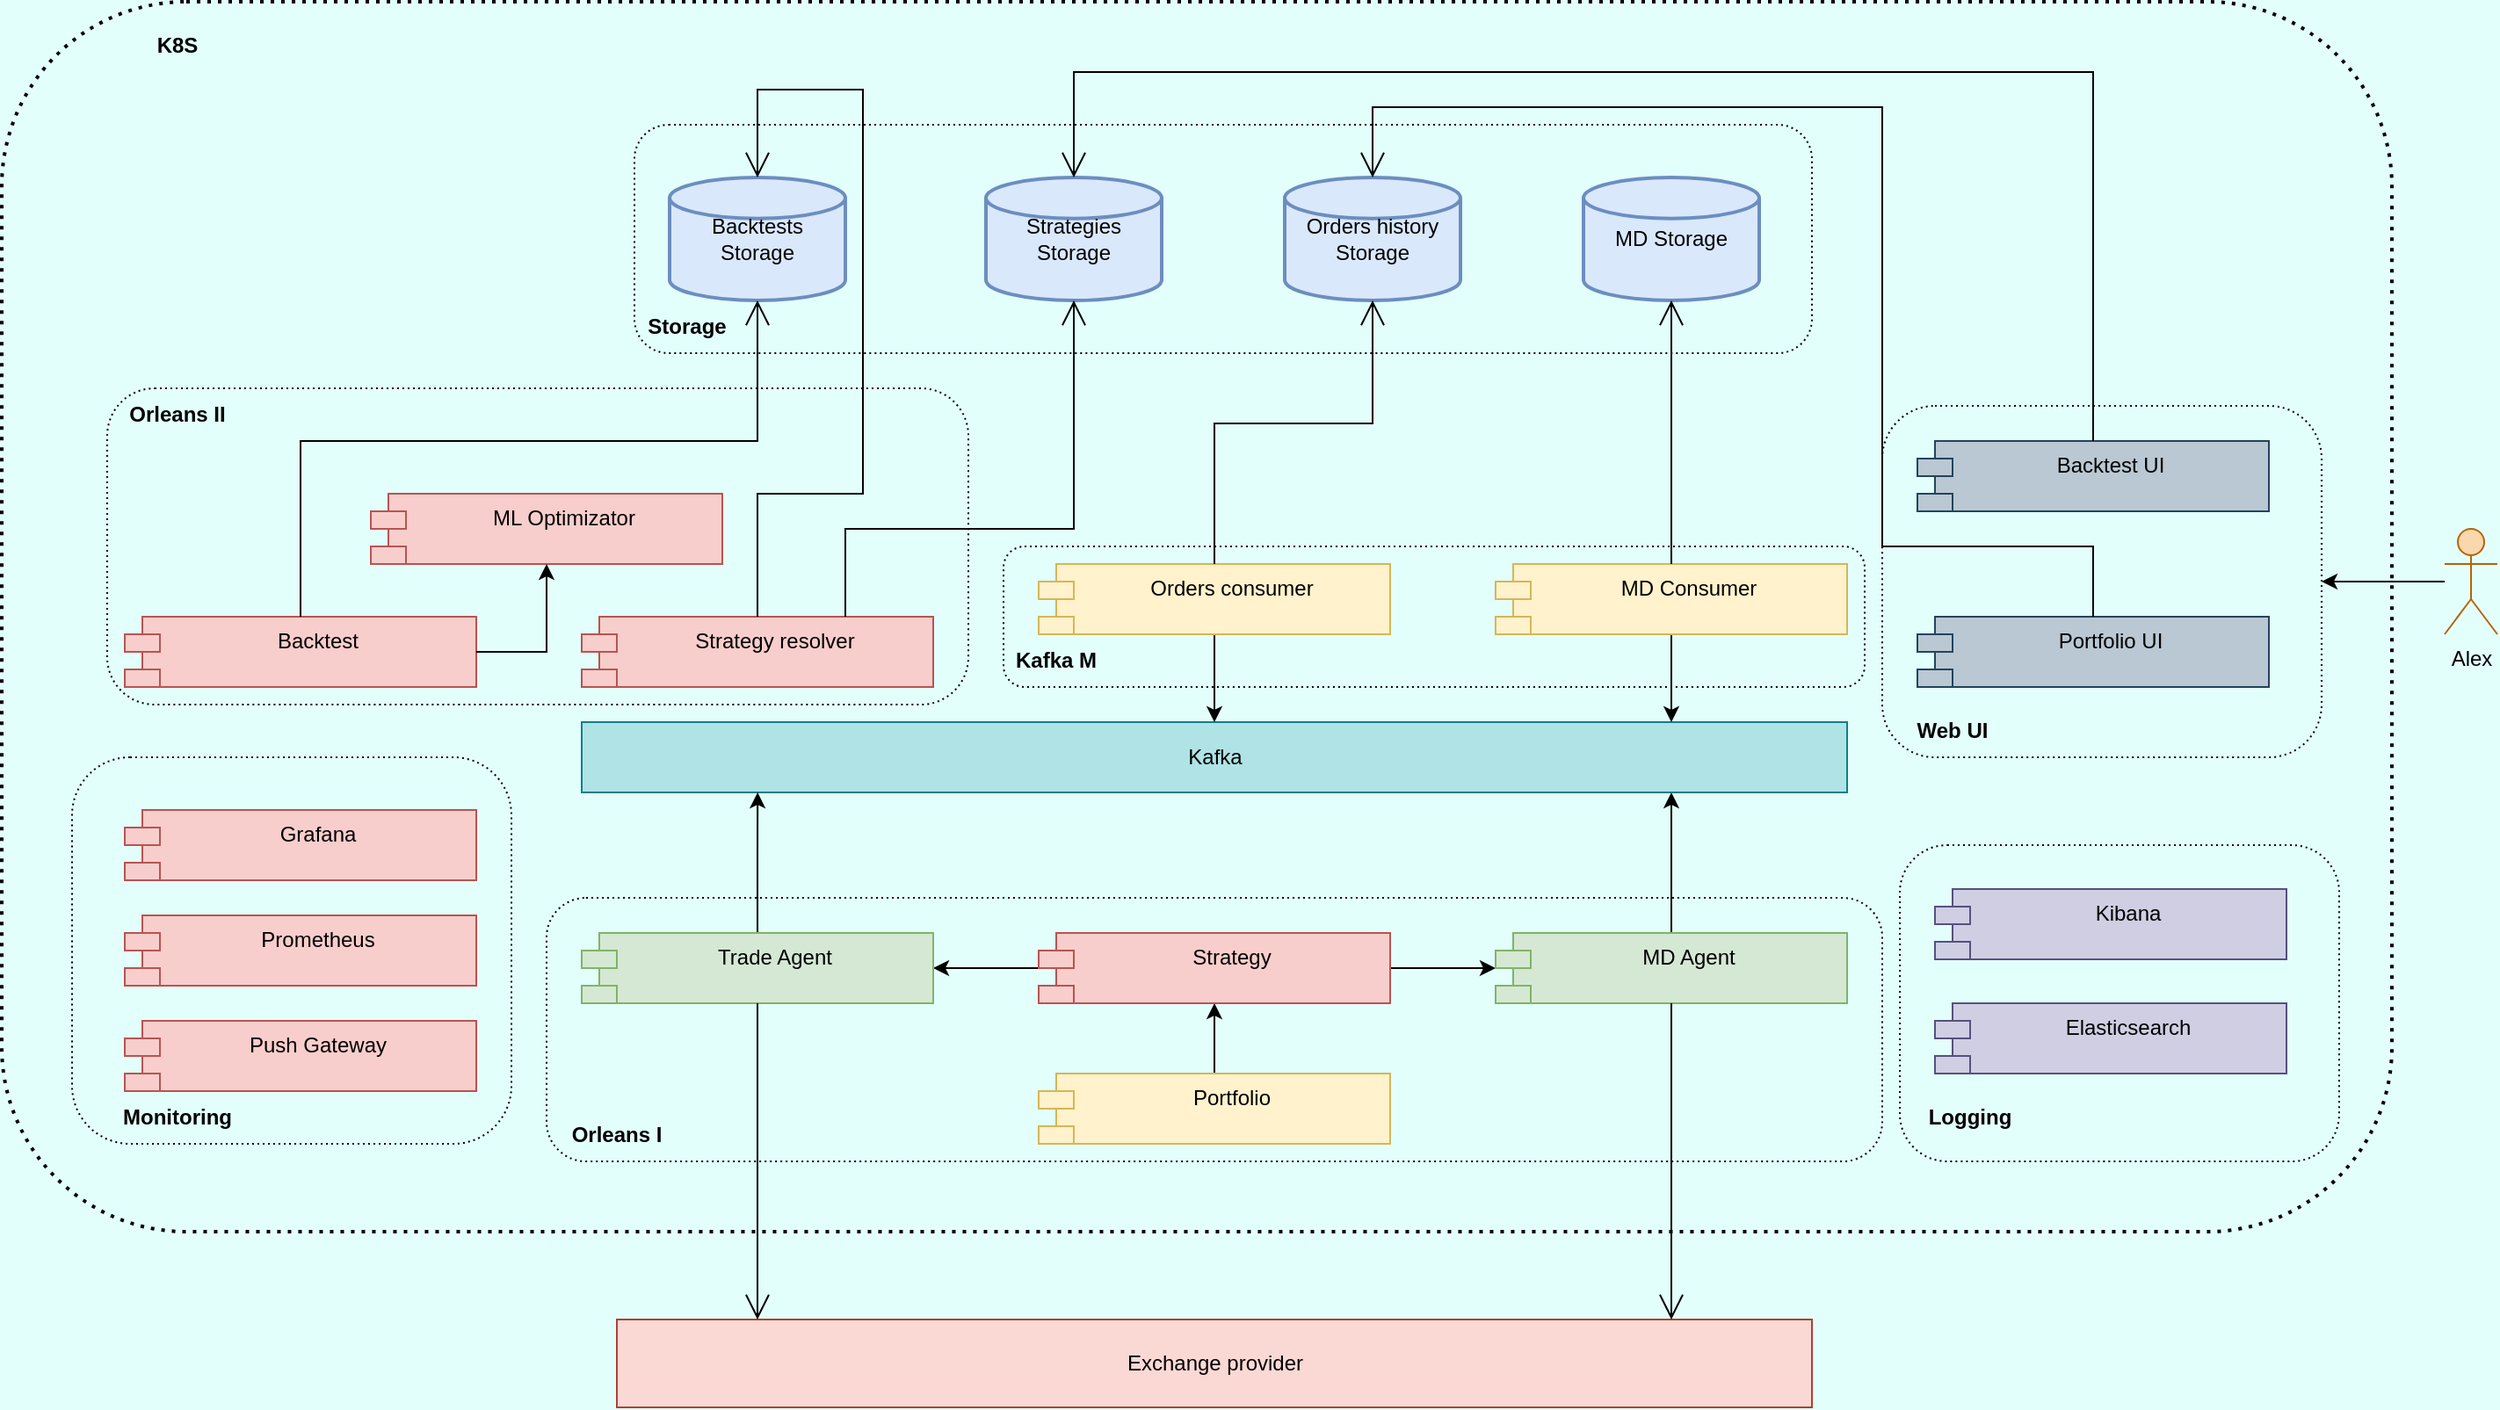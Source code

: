 <mxfile version="19.0.1" type="github">
  <diagram id="WKE2A_Vjz8Hv6VAIDM-J" name="Page-1">
    <mxGraphModel dx="2450" dy="2113" grid="1" gridSize="10" guides="1" tooltips="1" connect="1" arrows="1" fold="1" page="1" pageScale="1" pageWidth="827" pageHeight="1169" background="#E3FFFC" math="0" shadow="0">
      <root>
        <mxCell id="0" />
        <mxCell id="1" parent="0" />
        <mxCell id="pOZ7k_gRxGgjl1iSn6RZ-63" value="" style="rounded=1;whiteSpace=wrap;html=1;fillColor=none;dashed=1;dashPattern=1 2;strokeWidth=2;" parent="1" vertex="1">
          <mxGeometry x="-210" y="-250" width="1360" height="700" as="geometry" />
        </mxCell>
        <mxCell id="pOZ7k_gRxGgjl1iSn6RZ-36" value="" style="rounded=1;whiteSpace=wrap;html=1;dashed=1;dashPattern=1 2;fillColor=none;" parent="1" vertex="1">
          <mxGeometry x="-150" y="-30" width="490" height="180" as="geometry" />
        </mxCell>
        <mxCell id="pOZ7k_gRxGgjl1iSn6RZ-37" value="" style="rounded=1;whiteSpace=wrap;html=1;dashed=1;dashPattern=1 2;fillColor=none;" parent="1" vertex="1">
          <mxGeometry x="150" y="-180" width="670" height="130" as="geometry" />
        </mxCell>
        <mxCell id="pOZ7k_gRxGgjl1iSn6RZ-34" value="" style="rounded=1;whiteSpace=wrap;html=1;dashed=1;dashPattern=1 2;fillColor=none;" parent="1" vertex="1">
          <mxGeometry x="860" y="-20" width="250" height="200" as="geometry" />
        </mxCell>
        <mxCell id="pOZ7k_gRxGgjl1iSn6RZ-33" value="" style="rounded=1;whiteSpace=wrap;html=1;dashed=1;dashPattern=1 2;fillColor=none;" parent="1" vertex="1">
          <mxGeometry x="100" y="260" width="760" height="150" as="geometry" />
        </mxCell>
        <mxCell id="pOZ7k_gRxGgjl1iSn6RZ-18" value="" style="edgeStyle=orthogonalEdgeStyle;rounded=0;orthogonalLoop=1;jettySize=auto;html=1;" parent="1" source="pOZ7k_gRxGgjl1iSn6RZ-1" target="pOZ7k_gRxGgjl1iSn6RZ-2" edge="1">
          <mxGeometry relative="1" as="geometry" />
        </mxCell>
        <mxCell id="pOZ7k_gRxGgjl1iSn6RZ-1" value="Portfolio" style="shape=module;align=left;spacingLeft=20;align=center;verticalAlign=top;fillColor=#fff2cc;strokeColor=#d6b656;" parent="1" vertex="1">
          <mxGeometry x="380" y="360" width="200" height="40" as="geometry" />
        </mxCell>
        <mxCell id="pOZ7k_gRxGgjl1iSn6RZ-16" value="" style="edgeStyle=orthogonalEdgeStyle;rounded=0;orthogonalLoop=1;jettySize=auto;html=1;" parent="1" source="pOZ7k_gRxGgjl1iSn6RZ-2" target="pOZ7k_gRxGgjl1iSn6RZ-9" edge="1">
          <mxGeometry relative="1" as="geometry" />
        </mxCell>
        <mxCell id="pOZ7k_gRxGgjl1iSn6RZ-17" value="" style="edgeStyle=orthogonalEdgeStyle;rounded=0;orthogonalLoop=1;jettySize=auto;html=1;" parent="1" source="pOZ7k_gRxGgjl1iSn6RZ-2" target="pOZ7k_gRxGgjl1iSn6RZ-4" edge="1">
          <mxGeometry relative="1" as="geometry" />
        </mxCell>
        <mxCell id="pOZ7k_gRxGgjl1iSn6RZ-2" value="Strategy" style="shape=module;align=left;spacingLeft=20;align=center;verticalAlign=top;fillColor=#f8cecc;strokeColor=#b85450;" parent="1" vertex="1">
          <mxGeometry x="380" y="280" width="200" height="40" as="geometry" />
        </mxCell>
        <mxCell id="pOZ7k_gRxGgjl1iSn6RZ-8" value="" style="edgeStyle=orthogonalEdgeStyle;rounded=0;orthogonalLoop=1;jettySize=auto;html=1;" parent="1" source="pOZ7k_gRxGgjl1iSn6RZ-4" edge="1">
          <mxGeometry relative="1" as="geometry">
            <mxPoint x="740" y="200" as="targetPoint" />
          </mxGeometry>
        </mxCell>
        <mxCell id="pOZ7k_gRxGgjl1iSn6RZ-4" value="MD Agent" style="shape=module;align=left;spacingLeft=20;align=center;verticalAlign=top;fillColor=#d5e8d4;strokeColor=#82b366;" parent="1" vertex="1">
          <mxGeometry x="640" y="280" width="200" height="40" as="geometry" />
        </mxCell>
        <mxCell id="pOZ7k_gRxGgjl1iSn6RZ-5" value="MD Storage" style="strokeWidth=2;html=1;shape=mxgraph.flowchart.database;whiteSpace=wrap;fillColor=#dae8fc;strokeColor=#6c8ebf;" parent="1" vertex="1">
          <mxGeometry x="690" y="-150" width="100" height="70" as="geometry" />
        </mxCell>
        <mxCell id="pOZ7k_gRxGgjl1iSn6RZ-6" value="Kafka" style="html=1;fillColor=#b0e3e6;strokeColor=#0e8088;" parent="1" vertex="1">
          <mxGeometry x="120" y="160" width="720" height="40" as="geometry" />
        </mxCell>
        <mxCell id="pOZ7k_gRxGgjl1iSn6RZ-10" value="" style="edgeStyle=orthogonalEdgeStyle;rounded=0;orthogonalLoop=1;jettySize=auto;html=1;entryX=0.139;entryY=1;entryDx=0;entryDy=0;entryPerimeter=0;" parent="1" source="pOZ7k_gRxGgjl1iSn6RZ-9" target="pOZ7k_gRxGgjl1iSn6RZ-6" edge="1">
          <mxGeometry relative="1" as="geometry" />
        </mxCell>
        <mxCell id="pOZ7k_gRxGgjl1iSn6RZ-9" value="Trade Agent" style="shape=module;align=left;spacingLeft=20;align=center;verticalAlign=top;fillColor=#d5e8d4;strokeColor=#82b366;" parent="1" vertex="1">
          <mxGeometry x="120" y="280" width="200" height="40" as="geometry" />
        </mxCell>
        <mxCell id="pOZ7k_gRxGgjl1iSn6RZ-11" value="Strategies Storage" style="strokeWidth=2;html=1;shape=mxgraph.flowchart.database;whiteSpace=wrap;fillColor=#dae8fc;strokeColor=#6c8ebf;" parent="1" vertex="1">
          <mxGeometry x="350" y="-150" width="100" height="70" as="geometry" />
        </mxCell>
        <mxCell id="pOZ7k_gRxGgjl1iSn6RZ-12" value="Orders history Storage" style="strokeWidth=2;html=1;shape=mxgraph.flowchart.database;whiteSpace=wrap;fillColor=#dae8fc;strokeColor=#6c8ebf;" parent="1" vertex="1">
          <mxGeometry x="520" y="-150" width="100" height="70" as="geometry" />
        </mxCell>
        <mxCell id="pOZ7k_gRxGgjl1iSn6RZ-20" value="" style="edgeStyle=orthogonalEdgeStyle;rounded=0;orthogonalLoop=1;jettySize=auto;html=1;" parent="1" source="pOZ7k_gRxGgjl1iSn6RZ-13" edge="1">
          <mxGeometry relative="1" as="geometry">
            <mxPoint x="740" y="160" as="targetPoint" />
          </mxGeometry>
        </mxCell>
        <mxCell id="pOZ7k_gRxGgjl1iSn6RZ-13" value="MD Consumer" style="shape=module;align=left;spacingLeft=20;align=center;verticalAlign=top;fillColor=#fff2cc;strokeColor=#d6b656;" parent="1" vertex="1">
          <mxGeometry x="640" y="70" width="200" height="40" as="geometry" />
        </mxCell>
        <mxCell id="pOZ7k_gRxGgjl1iSn6RZ-19" value="" style="edgeStyle=orthogonalEdgeStyle;rounded=0;orthogonalLoop=1;jettySize=auto;html=1;entryX=0.5;entryY=0;entryDx=0;entryDy=0;" parent="1" source="pOZ7k_gRxGgjl1iSn6RZ-14" target="pOZ7k_gRxGgjl1iSn6RZ-6" edge="1">
          <mxGeometry relative="1" as="geometry" />
        </mxCell>
        <mxCell id="pOZ7k_gRxGgjl1iSn6RZ-14" value="Orders consumer" style="shape=module;align=left;spacingLeft=20;align=center;verticalAlign=top;fillColor=#fff2cc;strokeColor=#d6b656;" parent="1" vertex="1">
          <mxGeometry x="380" y="70" width="200" height="40" as="geometry" />
        </mxCell>
        <mxCell id="pOZ7k_gRxGgjl1iSn6RZ-15" value="Backtests&lt;br&gt;Storage" style="strokeWidth=2;html=1;shape=mxgraph.flowchart.database;whiteSpace=wrap;fillColor=#dae8fc;strokeColor=#6c8ebf;" parent="1" vertex="1">
          <mxGeometry x="170" y="-150" width="100" height="70" as="geometry" />
        </mxCell>
        <mxCell id="pOZ7k_gRxGgjl1iSn6RZ-21" value="Backtest" style="shape=module;align=left;spacingLeft=20;align=center;verticalAlign=top;fillColor=#f8cecc;strokeColor=#b85450;" parent="1" vertex="1">
          <mxGeometry x="-140" y="100" width="200" height="40" as="geometry" />
        </mxCell>
        <mxCell id="pOZ7k_gRxGgjl1iSn6RZ-22" value="Backtest UI" style="shape=module;align=left;spacingLeft=20;align=center;verticalAlign=top;fillColor=#bac8d3;strokeColor=#23445d;" parent="1" vertex="1">
          <mxGeometry x="880" width="200" height="40" as="geometry" />
        </mxCell>
        <mxCell id="pOZ7k_gRxGgjl1iSn6RZ-23" value="Portfolio UI" style="shape=module;align=left;spacingLeft=20;align=center;verticalAlign=top;fillColor=#bac8d3;strokeColor=#23445d;" parent="1" vertex="1">
          <mxGeometry x="880" y="100" width="200" height="40" as="geometry" />
        </mxCell>
        <mxCell id="pOZ7k_gRxGgjl1iSn6RZ-24" value="" style="endArrow=open;endFill=1;endSize=12;html=1;rounded=0;exitX=0.5;exitY=0;exitDx=0;exitDy=0;entryX=0.5;entryY=1;entryDx=0;entryDy=0;entryPerimeter=0;" parent="1" source="pOZ7k_gRxGgjl1iSn6RZ-13" target="pOZ7k_gRxGgjl1iSn6RZ-5" edge="1">
          <mxGeometry width="160" relative="1" as="geometry">
            <mxPoint x="820" as="sourcePoint" />
            <mxPoint x="980" as="targetPoint" />
            <Array as="points">
              <mxPoint x="740" y="20" />
            </Array>
          </mxGeometry>
        </mxCell>
        <mxCell id="pOZ7k_gRxGgjl1iSn6RZ-25" value="" style="endArrow=open;endFill=1;endSize=12;html=1;rounded=0;exitX=0.5;exitY=0;exitDx=0;exitDy=0;entryX=0.5;entryY=1;entryDx=0;entryDy=0;entryPerimeter=0;" parent="1" source="pOZ7k_gRxGgjl1iSn6RZ-14" target="pOZ7k_gRxGgjl1iSn6RZ-12" edge="1">
          <mxGeometry width="160" relative="1" as="geometry">
            <mxPoint x="540" y="20" as="sourcePoint" />
            <mxPoint x="700" y="20" as="targetPoint" />
            <Array as="points">
              <mxPoint x="480" y="-10" />
              <mxPoint x="570" y="-10" />
            </Array>
          </mxGeometry>
        </mxCell>
        <mxCell id="pOZ7k_gRxGgjl1iSn6RZ-26" value="" style="endArrow=open;endFill=1;endSize=12;html=1;rounded=0;exitX=0.5;exitY=0;exitDx=0;exitDy=0;entryX=0.5;entryY=0;entryDx=0;entryDy=0;entryPerimeter=0;" parent="1" source="pOZ7k_gRxGgjl1iSn6RZ-22" target="pOZ7k_gRxGgjl1iSn6RZ-11" edge="1">
          <mxGeometry width="160" relative="1" as="geometry">
            <mxPoint x="1050" y="-10" as="sourcePoint" />
            <mxPoint x="1210" y="-10" as="targetPoint" />
            <Array as="points">
              <mxPoint x="980" y="-210" />
              <mxPoint x="400" y="-210" />
            </Array>
          </mxGeometry>
        </mxCell>
        <mxCell id="pOZ7k_gRxGgjl1iSn6RZ-27" value="" style="endArrow=open;endFill=1;endSize=12;html=1;rounded=0;exitX=0.5;exitY=0;exitDx=0;exitDy=0;entryX=0.5;entryY=0;entryDx=0;entryDy=0;entryPerimeter=0;" parent="1" source="pOZ7k_gRxGgjl1iSn6RZ-23" target="pOZ7k_gRxGgjl1iSn6RZ-12" edge="1">
          <mxGeometry width="160" relative="1" as="geometry">
            <mxPoint x="950" y="260" as="sourcePoint" />
            <mxPoint x="1110" y="260" as="targetPoint" />
            <Array as="points">
              <mxPoint x="980" y="60" />
              <mxPoint x="860" y="60" />
              <mxPoint x="860" y="-190" />
              <mxPoint x="570" y="-190" />
            </Array>
          </mxGeometry>
        </mxCell>
        <mxCell id="pOZ7k_gRxGgjl1iSn6RZ-28" value="" style="endArrow=open;endFill=1;endSize=12;html=1;rounded=0;exitX=0.5;exitY=0;exitDx=0;exitDy=0;entryX=0.5;entryY=1;entryDx=0;entryDy=0;entryPerimeter=0;" parent="1" source="pOZ7k_gRxGgjl1iSn6RZ-21" target="pOZ7k_gRxGgjl1iSn6RZ-15" edge="1">
          <mxGeometry width="160" relative="1" as="geometry">
            <mxPoint x="150" y="590" as="sourcePoint" />
            <mxPoint x="310" y="590" as="targetPoint" />
            <Array as="points">
              <mxPoint x="-40" />
              <mxPoint x="90" />
              <mxPoint x="200" />
              <mxPoint x="220" />
            </Array>
          </mxGeometry>
        </mxCell>
        <mxCell id="pOZ7k_gRxGgjl1iSn6RZ-30" value="Strategy resolver" style="shape=module;align=left;spacingLeft=20;align=center;verticalAlign=top;fillColor=#f8cecc;strokeColor=#b85450;" parent="1" vertex="1">
          <mxGeometry x="120" y="100" width="200" height="40" as="geometry" />
        </mxCell>
        <mxCell id="pOZ7k_gRxGgjl1iSn6RZ-31" value="" style="endArrow=open;endFill=1;endSize=12;html=1;rounded=0;exitX=0.5;exitY=0;exitDx=0;exitDy=0;entryX=0.5;entryY=0;entryDx=0;entryDy=0;entryPerimeter=0;" parent="1" source="pOZ7k_gRxGgjl1iSn6RZ-30" target="pOZ7k_gRxGgjl1iSn6RZ-15" edge="1">
          <mxGeometry width="160" relative="1" as="geometry">
            <mxPoint x="350" y="10" as="sourcePoint" />
            <mxPoint x="510" y="10" as="targetPoint" />
            <Array as="points">
              <mxPoint x="220" y="30" />
              <mxPoint x="280" y="30" />
              <mxPoint x="280" y="-200" />
              <mxPoint x="220" y="-200" />
            </Array>
          </mxGeometry>
        </mxCell>
        <mxCell id="pOZ7k_gRxGgjl1iSn6RZ-32" value="" style="endArrow=open;endFill=1;endSize=12;html=1;rounded=0;exitX=0.75;exitY=0;exitDx=0;exitDy=0;entryX=0.5;entryY=1;entryDx=0;entryDy=0;entryPerimeter=0;" parent="1" source="pOZ7k_gRxGgjl1iSn6RZ-30" target="pOZ7k_gRxGgjl1iSn6RZ-11" edge="1">
          <mxGeometry width="160" relative="1" as="geometry">
            <mxPoint x="340" y="50" as="sourcePoint" />
            <mxPoint x="500" y="50" as="targetPoint" />
            <Array as="points">
              <mxPoint x="270" y="50" />
              <mxPoint x="400" y="50" />
            </Array>
          </mxGeometry>
        </mxCell>
        <mxCell id="pOZ7k_gRxGgjl1iSn6RZ-35" value="" style="rounded=1;whiteSpace=wrap;html=1;dashed=1;dashPattern=1 2;fillColor=none;" parent="1" vertex="1">
          <mxGeometry x="360" y="60" width="490" height="80" as="geometry" />
        </mxCell>
        <mxCell id="pOZ7k_gRxGgjl1iSn6RZ-38" value="Orleans I" style="text;html=1;strokeColor=none;fillColor=none;align=center;verticalAlign=middle;whiteSpace=wrap;rounded=0;dashed=1;dashPattern=1 2;fontStyle=1" parent="1" vertex="1">
          <mxGeometry x="110" y="380" width="60" height="30" as="geometry" />
        </mxCell>
        <mxCell id="pOZ7k_gRxGgjl1iSn6RZ-39" value="Orleans II" style="text;html=1;strokeColor=none;fillColor=none;align=center;verticalAlign=middle;whiteSpace=wrap;rounded=0;dashed=1;dashPattern=1 2;fontStyle=1" parent="1" vertex="1">
          <mxGeometry x="-140" y="-30" width="60" height="30" as="geometry" />
        </mxCell>
        <mxCell id="pOZ7k_gRxGgjl1iSn6RZ-40" value="Kafka M" style="text;html=1;strokeColor=none;fillColor=none;align=center;verticalAlign=middle;whiteSpace=wrap;rounded=0;dashed=1;dashPattern=1 2;fontStyle=1" parent="1" vertex="1">
          <mxGeometry x="360" y="110" width="60" height="30" as="geometry" />
        </mxCell>
        <mxCell id="pOZ7k_gRxGgjl1iSn6RZ-41" value="Web UI" style="text;html=1;strokeColor=none;fillColor=none;align=center;verticalAlign=middle;whiteSpace=wrap;rounded=0;dashed=1;dashPattern=1 2;fontStyle=1" parent="1" vertex="1">
          <mxGeometry x="870" y="150" width="60" height="30" as="geometry" />
        </mxCell>
        <mxCell id="pOZ7k_gRxGgjl1iSn6RZ-42" value="Storage" style="text;html=1;strokeColor=none;fillColor=none;align=center;verticalAlign=middle;whiteSpace=wrap;rounded=0;dashed=1;dashPattern=1 2;fontStyle=1" parent="1" vertex="1">
          <mxGeometry x="150" y="-80" width="60" height="30" as="geometry" />
        </mxCell>
        <mxCell id="pOZ7k_gRxGgjl1iSn6RZ-53" value="" style="edgeStyle=orthogonalEdgeStyle;rounded=0;orthogonalLoop=1;jettySize=auto;html=1;" parent="1" source="pOZ7k_gRxGgjl1iSn6RZ-52" target="pOZ7k_gRxGgjl1iSn6RZ-34" edge="1">
          <mxGeometry relative="1" as="geometry" />
        </mxCell>
        <mxCell id="pOZ7k_gRxGgjl1iSn6RZ-52" value="Alex" style="shape=umlActor;verticalLabelPosition=bottom;verticalAlign=top;html=1;outlineConnect=0;fillColor=#fad7ac;strokeColor=#b46504;" parent="1" vertex="1">
          <mxGeometry x="1180" y="50" width="30" height="60" as="geometry" />
        </mxCell>
        <mxCell id="pOZ7k_gRxGgjl1iSn6RZ-58" value="Exchange provider" style="html=1;fillColor=#fad9d5;strokeColor=#ae4132;" parent="1" vertex="1">
          <mxGeometry x="140" y="500" width="680" height="50" as="geometry" />
        </mxCell>
        <mxCell id="pOZ7k_gRxGgjl1iSn6RZ-59" value="" style="endArrow=open;endFill=1;endSize=12;html=1;rounded=0;exitX=0.5;exitY=1;exitDx=0;exitDy=0;" parent="1" source="pOZ7k_gRxGgjl1iSn6RZ-9" edge="1">
          <mxGeometry width="160" relative="1" as="geometry">
            <mxPoint x="120" y="430" as="sourcePoint" />
            <mxPoint x="220" y="500" as="targetPoint" />
          </mxGeometry>
        </mxCell>
        <mxCell id="pOZ7k_gRxGgjl1iSn6RZ-60" value="" style="endArrow=open;endFill=1;endSize=12;html=1;rounded=0;exitX=0.5;exitY=1;exitDx=0;exitDy=0;" parent="1" source="pOZ7k_gRxGgjl1iSn6RZ-4" edge="1">
          <mxGeometry width="160" relative="1" as="geometry">
            <mxPoint x="731.12" y="330" as="sourcePoint" />
            <mxPoint x="740" y="500" as="targetPoint" />
          </mxGeometry>
        </mxCell>
        <mxCell id="pOZ7k_gRxGgjl1iSn6RZ-61" value="" style="group" parent="1" vertex="1" connectable="0">
          <mxGeometry x="-170" y="180" width="250" height="220" as="geometry" />
        </mxCell>
        <mxCell id="pOZ7k_gRxGgjl1iSn6RZ-43" value="Push Gateway" style="shape=module;align=left;spacingLeft=20;align=center;verticalAlign=top;fillColor=#f8cecc;strokeColor=#b85450;" parent="pOZ7k_gRxGgjl1iSn6RZ-61" vertex="1">
          <mxGeometry x="30" y="150" width="200" height="40" as="geometry" />
        </mxCell>
        <mxCell id="pOZ7k_gRxGgjl1iSn6RZ-44" value="Prometheus" style="shape=module;align=left;spacingLeft=20;align=center;verticalAlign=top;fillColor=#f8cecc;strokeColor=#b85450;" parent="pOZ7k_gRxGgjl1iSn6RZ-61" vertex="1">
          <mxGeometry x="30" y="90" width="200" height="40" as="geometry" />
        </mxCell>
        <mxCell id="pOZ7k_gRxGgjl1iSn6RZ-45" value="Grafana" style="shape=module;align=left;spacingLeft=20;align=center;verticalAlign=top;fillColor=#f8cecc;strokeColor=#b85450;" parent="pOZ7k_gRxGgjl1iSn6RZ-61" vertex="1">
          <mxGeometry x="30" y="30" width="200" height="40" as="geometry" />
        </mxCell>
        <mxCell id="pOZ7k_gRxGgjl1iSn6RZ-46" value="" style="rounded=1;whiteSpace=wrap;html=1;dashed=1;dashPattern=1 2;fillColor=none;" parent="pOZ7k_gRxGgjl1iSn6RZ-61" vertex="1">
          <mxGeometry width="250" height="220" as="geometry" />
        </mxCell>
        <mxCell id="pOZ7k_gRxGgjl1iSn6RZ-47" value="Monitoring" style="text;html=1;strokeColor=none;fillColor=none;align=center;verticalAlign=middle;whiteSpace=wrap;rounded=0;dashed=1;dashPattern=1 2;fontStyle=1" parent="pOZ7k_gRxGgjl1iSn6RZ-61" vertex="1">
          <mxGeometry x="30" y="190" width="60" height="30" as="geometry" />
        </mxCell>
        <mxCell id="pOZ7k_gRxGgjl1iSn6RZ-62" value="" style="group" parent="1" vertex="1" connectable="0">
          <mxGeometry x="870" y="230" width="250" height="180" as="geometry" />
        </mxCell>
        <mxCell id="pOZ7k_gRxGgjl1iSn6RZ-48" value="Kibana" style="shape=module;align=left;spacingLeft=20;align=center;verticalAlign=top;fillColor=#d0cee2;strokeColor=#56517e;" parent="pOZ7k_gRxGgjl1iSn6RZ-62" vertex="1">
          <mxGeometry x="20" y="25" width="200" height="40" as="geometry" />
        </mxCell>
        <mxCell id="pOZ7k_gRxGgjl1iSn6RZ-49" value="Elasticsearch" style="shape=module;align=left;spacingLeft=20;align=center;verticalAlign=top;fillColor=#d0cee2;strokeColor=#56517e;" parent="pOZ7k_gRxGgjl1iSn6RZ-62" vertex="1">
          <mxGeometry x="20" y="90" width="200" height="40" as="geometry" />
        </mxCell>
        <mxCell id="pOZ7k_gRxGgjl1iSn6RZ-50" value="" style="rounded=1;whiteSpace=wrap;html=1;dashed=1;dashPattern=1 2;fillColor=none;" parent="pOZ7k_gRxGgjl1iSn6RZ-62" vertex="1">
          <mxGeometry width="250" height="180" as="geometry" />
        </mxCell>
        <mxCell id="pOZ7k_gRxGgjl1iSn6RZ-51" value="Logging" style="text;html=1;strokeColor=none;fillColor=none;align=center;verticalAlign=middle;whiteSpace=wrap;rounded=0;dashed=1;dashPattern=1 2;fontStyle=1" parent="pOZ7k_gRxGgjl1iSn6RZ-62" vertex="1">
          <mxGeometry x="10" y="140" width="60" height="30" as="geometry" />
        </mxCell>
        <mxCell id="pOZ7k_gRxGgjl1iSn6RZ-64" value="K8S" style="text;html=1;strokeColor=none;fillColor=none;align=center;verticalAlign=middle;whiteSpace=wrap;rounded=0;dashed=1;dashPattern=1 2;fontStyle=1" parent="1" vertex="1">
          <mxGeometry x="-140" y="-240" width="60" height="30" as="geometry" />
        </mxCell>
        <mxCell id="t2cWZ-yAsgIiGAB5R4Hm-1" value="ML Optimizator" style="shape=module;align=left;spacingLeft=20;align=center;verticalAlign=top;fillColor=#f8cecc;strokeColor=#b85450;" vertex="1" parent="1">
          <mxGeometry y="30" width="200" height="40" as="geometry" />
        </mxCell>
        <mxCell id="t2cWZ-yAsgIiGAB5R4Hm-2" value="" style="endArrow=classic;html=1;rounded=0;exitX=1;exitY=0.5;exitDx=0;exitDy=0;entryX=0.5;entryY=1;entryDx=0;entryDy=0;" edge="1" parent="1" source="pOZ7k_gRxGgjl1iSn6RZ-21" target="t2cWZ-yAsgIiGAB5R4Hm-1">
          <mxGeometry width="50" height="50" relative="1" as="geometry">
            <mxPoint x="90" y="130" as="sourcePoint" />
            <mxPoint x="140" y="80" as="targetPoint" />
            <Array as="points">
              <mxPoint x="100" y="120" />
            </Array>
          </mxGeometry>
        </mxCell>
      </root>
    </mxGraphModel>
  </diagram>
</mxfile>
